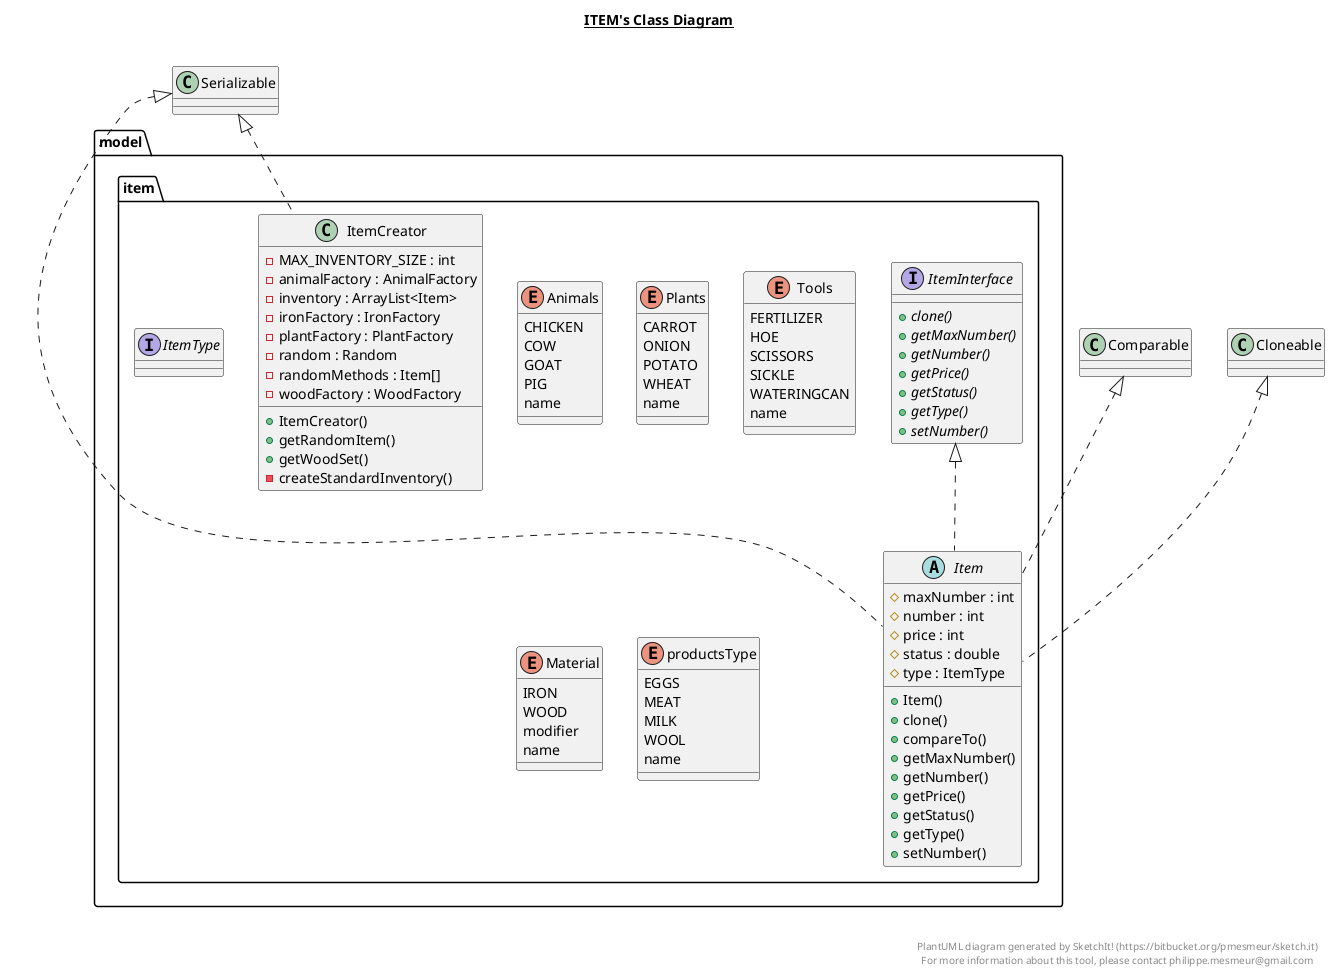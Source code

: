 @startuml

title __ITEM's Class Diagram__\n

  namespace model {
    namespace item {
      abstract class model.item.Item {
          # maxNumber : int
          # number : int
          # price : int
          # status : double
          # type : ItemType
          + Item()
          + clone()
          + compareTo()
          + getMaxNumber()
          + getNumber()
          + getPrice()
          + getStatus()
          + getType()
          + setNumber()
      }
    }
  }
  

  namespace model {
    namespace item {
      class model.item.ItemCreator {
          - MAX_INVENTORY_SIZE : int
          - animalFactory : AnimalFactory
          - inventory : ArrayList<Item>
          - ironFactory : IronFactory
          - plantFactory : PlantFactory
          - random : Random
          - randomMethods : Item[]
          - woodFactory : WoodFactory
          + ItemCreator()
          + getRandomItem()
          + getWoodSet()
          - createStandardInventory()
      }
    }
  }
  

  namespace model {
    namespace item {
      interface model.item.ItemInterface {
          {abstract} + clone()
          {abstract} + getMaxNumber()
          {abstract} + getNumber()
          {abstract} + getPrice()
          {abstract} + getStatus()
          {abstract} + getType()
          {abstract} + setNumber()
      }
    }
  }
  

  namespace model {
    namespace item {
      interface model.item.ItemType {
      }
    }
  }
  

  namespace model {
    namespace item {
      enum Animals {
        CHICKEN
        COW
        GOAT
        PIG
        name
      }
    }
  }
  

  namespace model {
    namespace item {
      enum Plants {
        CARROT
        ONION
        POTATO
        WHEAT
        name
      }
    }
  }
  

  namespace model {
    namespace item {
      enum Tools {
        FERTILIZER
        HOE
        SCISSORS
        SICKLE
        WATERINGCAN
        name
      }
    }
  }
  

  namespace model {
    namespace item {
      enum Material {
        IRON
        WOOD
        modifier
        name
      }
    }
  }
  

  namespace model {
    namespace item {
      enum productsType {
        EGGS
        MEAT
        MILK
        WOOL
        name
      }
    }
  }
  

  model.item.Item .up.|> Cloneable
  model.item.Item .up.|> Comparable
  model.item.Item .up.|> ItemInterface
  model.item.Item .up.|> Serializable
  model.item.ItemCreator .up.|> Serializable
  model.item.ItemType +-down- model.item.ItemType.Animals
  model.item.ItemType +-down- model.item.ItemType.Plants
  model.item.ItemType +-down- model.item.ItemType.Tools
  model.item.ItemType +-down- model.item.ItemType.productsType
  model.item.ItemType.Animals .up.|> model.item.ItemType
  model.item.ItemType.Plants .up.|> model.item.ItemType
  model.item.ItemType.Tools .up.|> model.item.ItemType
  model.item.ItemType.Tools +-down- model.item.ItemType.Tools.Material
  model.item.ItemType.productsType .up.|> model.item.ItemType


right footer


PlantUML diagram generated by SketchIt! (https://bitbucket.org/pmesmeur/sketch.it)
For more information about this tool, please contact philippe.mesmeur@gmail.com
endfooter

@enduml
